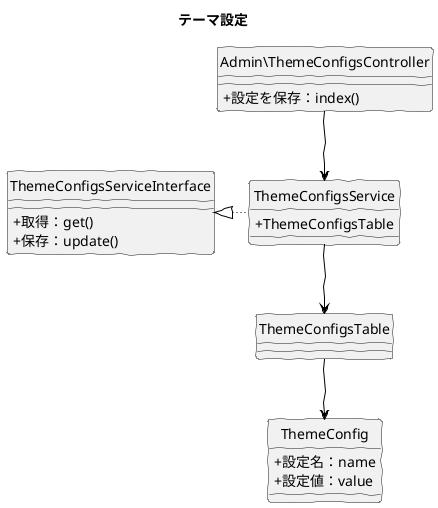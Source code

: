 @startuml
skinparam handwritten true
skinparam backgroundColor white
hide circle
skinparam classAttributeIconSize 0

title テーマ設定

class Admin\ThemeConfigsController {
  + 設定を保存：index()
}

class ThemeConfigsService {
  + ThemeConfigsTable
}

class ThemeConfigsServiceInterface {
  + 取得：get()
  + 保存：update()
}

class ThemeConfigsTable {
}

class ThemeConfig {
	+ 設定名：name
	+ 設定値：value
}

Admin\ThemeConfigsController -down[#Black]-> ThemeConfigsService
ThemeConfigsService -down[#Black]-> ThemeConfigsTable
ThemeConfigsService -left[dotted,#Black]-|> ThemeConfigsServiceInterface
ThemeConfigsTable -down[#Black]-> ThemeConfig

@enduml
